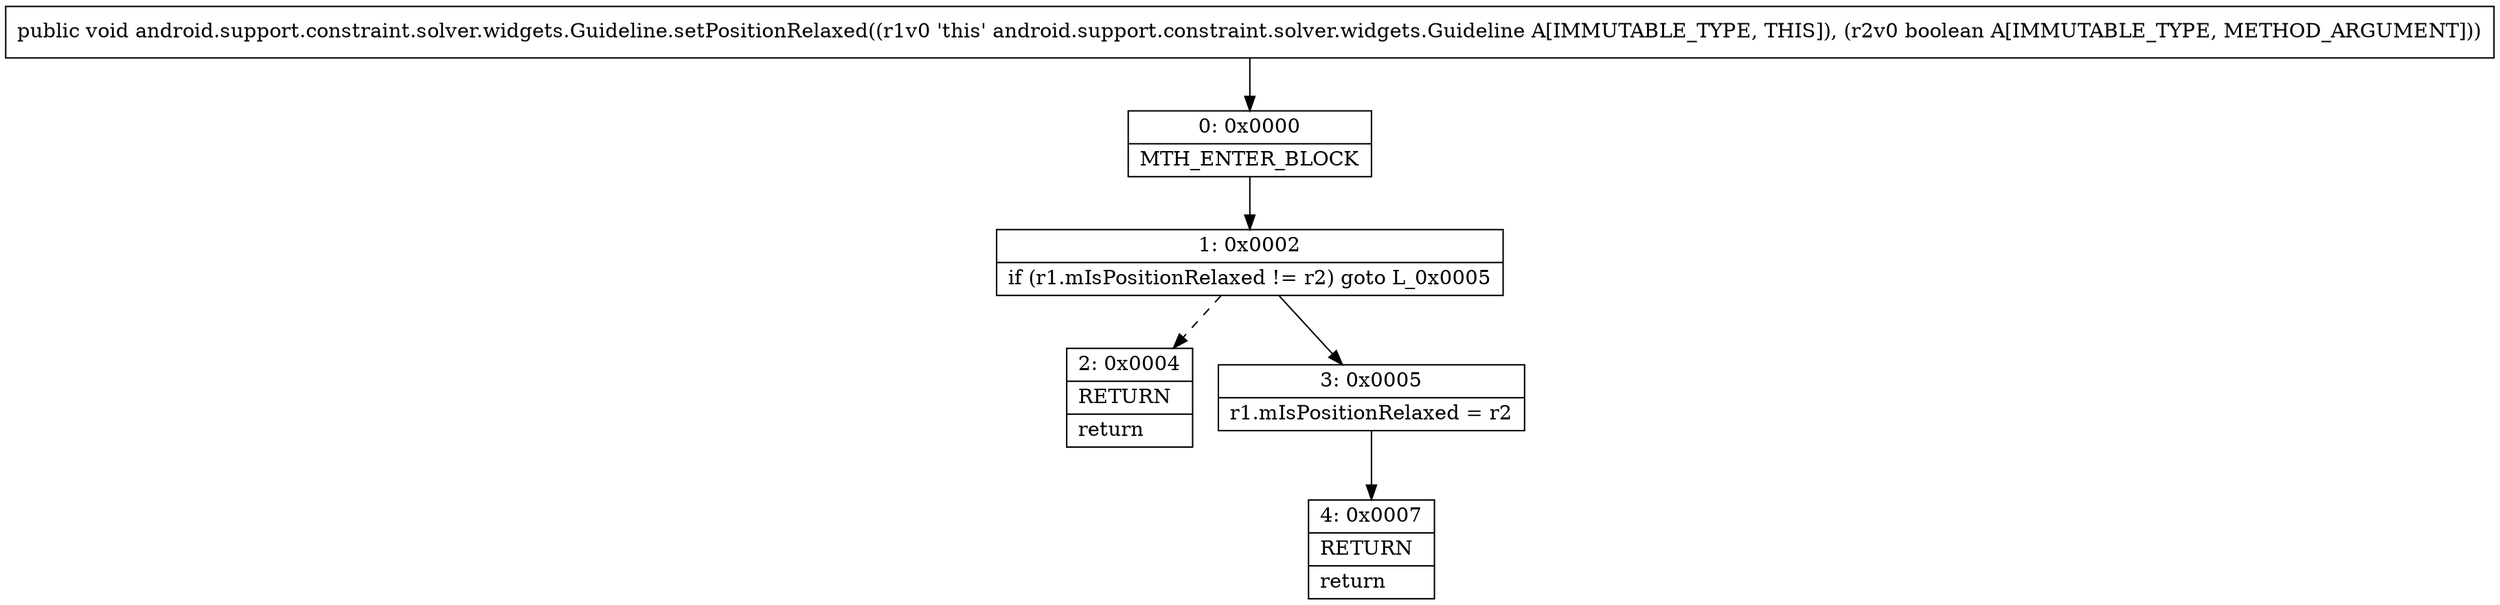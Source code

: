 digraph "CFG forandroid.support.constraint.solver.widgets.Guideline.setPositionRelaxed(Z)V" {
Node_0 [shape=record,label="{0\:\ 0x0000|MTH_ENTER_BLOCK\l}"];
Node_1 [shape=record,label="{1\:\ 0x0002|if (r1.mIsPositionRelaxed != r2) goto L_0x0005\l}"];
Node_2 [shape=record,label="{2\:\ 0x0004|RETURN\l|return\l}"];
Node_3 [shape=record,label="{3\:\ 0x0005|r1.mIsPositionRelaxed = r2\l}"];
Node_4 [shape=record,label="{4\:\ 0x0007|RETURN\l|return\l}"];
MethodNode[shape=record,label="{public void android.support.constraint.solver.widgets.Guideline.setPositionRelaxed((r1v0 'this' android.support.constraint.solver.widgets.Guideline A[IMMUTABLE_TYPE, THIS]), (r2v0 boolean A[IMMUTABLE_TYPE, METHOD_ARGUMENT])) }"];
MethodNode -> Node_0;
Node_0 -> Node_1;
Node_1 -> Node_2[style=dashed];
Node_1 -> Node_3;
Node_3 -> Node_4;
}

